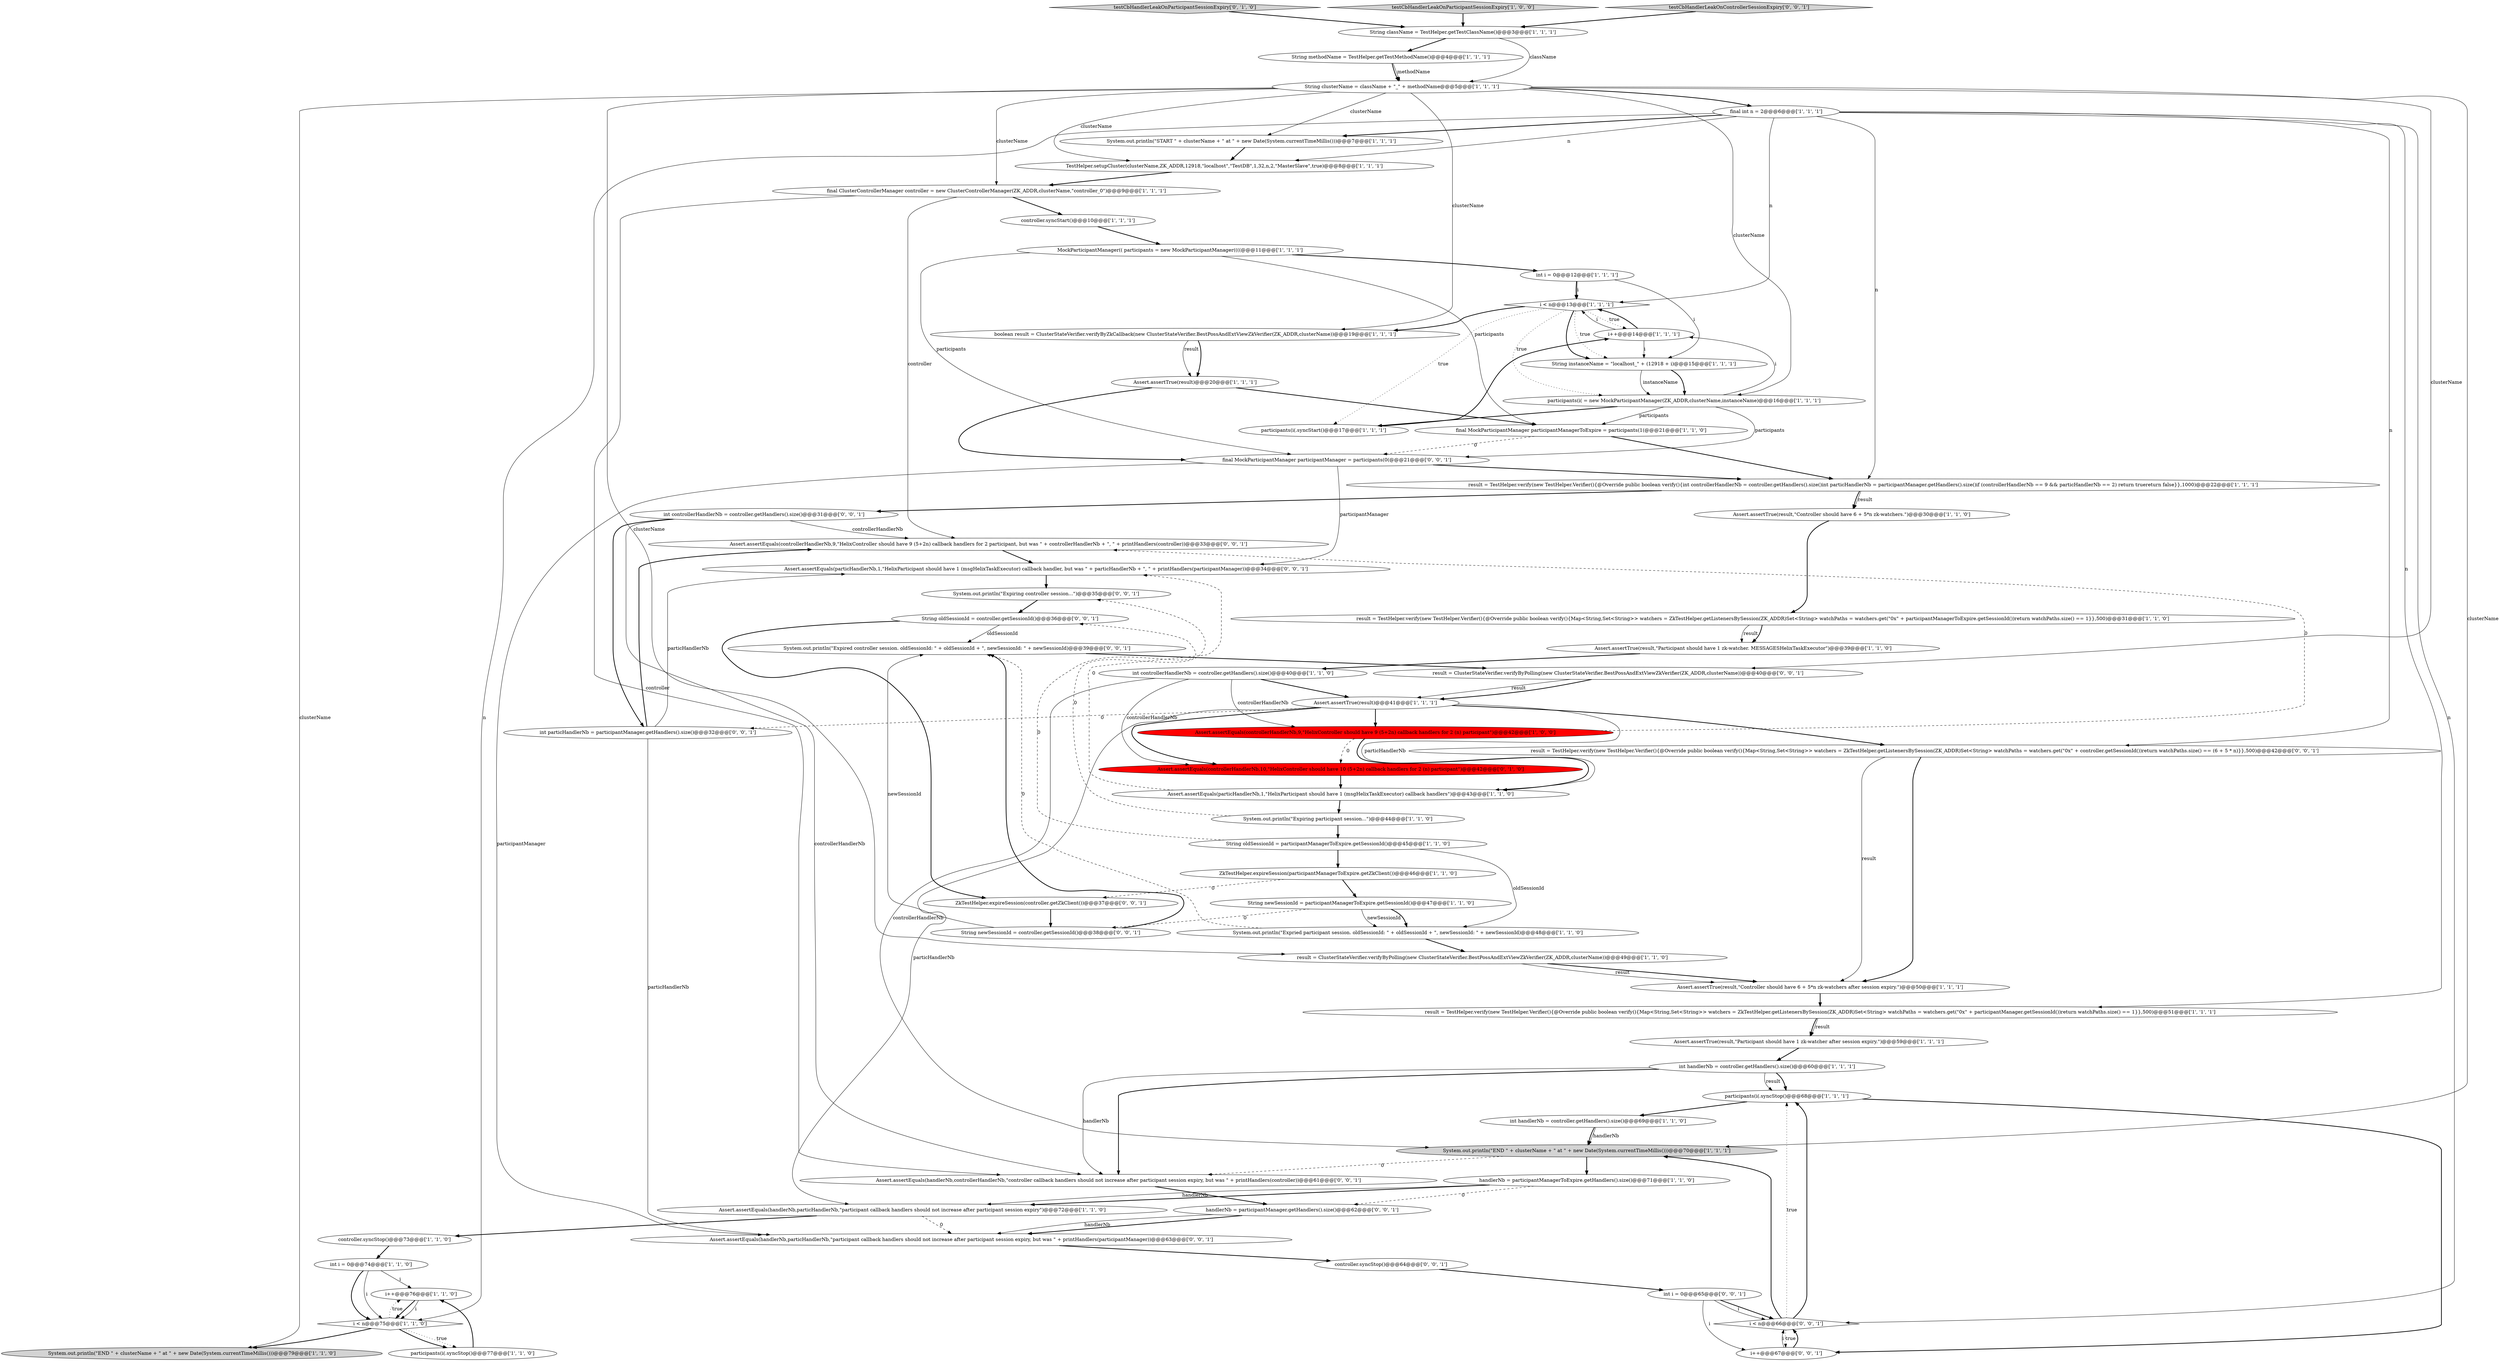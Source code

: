 digraph {
17 [style = filled, label = "Assert.assertTrue(result,\"Controller should have 6 + 5*n zk-watchers after session expiry.\")@@@50@@@['1', '1', '1']", fillcolor = white, shape = ellipse image = "AAA0AAABBB1BBB"];
21 [style = filled, label = "int handlerNb = controller.getHandlers().size()@@@60@@@['1', '1', '1']", fillcolor = white, shape = ellipse image = "AAA0AAABBB1BBB"];
54 [style = filled, label = "System.out.println(\"Expired controller session. oldSessionId: \" + oldSessionId + \", newSessionId: \" + newSessionId)@@@39@@@['0', '0', '1']", fillcolor = white, shape = ellipse image = "AAA0AAABBB3BBB"];
58 [style = filled, label = "Assert.assertEquals(particHandlerNb,1,\"HelixParticipant should have 1 (msgHelixTaskExecutor) callback handler, but was \" + particHandlerNb + \", \" + printHandlers(participantManager))@@@34@@@['0', '0', '1']", fillcolor = white, shape = ellipse image = "AAA0AAABBB3BBB"];
19 [style = filled, label = "i++@@@76@@@['1', '1', '0']", fillcolor = white, shape = ellipse image = "AAA0AAABBB1BBB"];
2 [style = filled, label = "System.out.println(\"START \" + clusterName + \" at \" + new Date(System.currentTimeMillis()))@@@7@@@['1', '1', '1']", fillcolor = white, shape = ellipse image = "AAA0AAABBB1BBB"];
29 [style = filled, label = "TestHelper.setupCluster(clusterName,ZK_ADDR,12918,\"localhost\",\"TestDB\",1,32,n,2,\"MasterSlave\",true)@@@8@@@['1', '1', '1']", fillcolor = white, shape = ellipse image = "AAA0AAABBB1BBB"];
51 [style = filled, label = "i < n@@@66@@@['0', '0', '1']", fillcolor = white, shape = diamond image = "AAA0AAABBB3BBB"];
34 [style = filled, label = "String oldSessionId = participantManagerToExpire.getSessionId()@@@45@@@['1', '1', '0']", fillcolor = white, shape = ellipse image = "AAA0AAABBB1BBB"];
36 [style = filled, label = "participants(i(.syncStop()@@@68@@@['1', '1', '1']", fillcolor = white, shape = ellipse image = "AAA0AAABBB1BBB"];
61 [style = filled, label = "String newSessionId = controller.getSessionId()@@@38@@@['0', '0', '1']", fillcolor = white, shape = ellipse image = "AAA0AAABBB3BBB"];
16 [style = filled, label = "String methodName = TestHelper.getTestMethodName()@@@4@@@['1', '1', '1']", fillcolor = white, shape = ellipse image = "AAA0AAABBB1BBB"];
15 [style = filled, label = "System.out.println(\"END \" + clusterName + \" at \" + new Date(System.currentTimeMillis()))@@@79@@@['1', '1', '0']", fillcolor = lightgray, shape = ellipse image = "AAA0AAABBB1BBB"];
33 [style = filled, label = "final MockParticipantManager participantManagerToExpire = participants(1(@@@21@@@['1', '1', '0']", fillcolor = white, shape = ellipse image = "AAA0AAABBB1BBB"];
67 [style = filled, label = "Assert.assertEquals(handlerNb,controllerHandlerNb,\"controller callback handlers should not increase after participant session expiry, but was \" + printHandlers(controller))@@@61@@@['0', '0', '1']", fillcolor = white, shape = ellipse image = "AAA0AAABBB3BBB"];
9 [style = filled, label = "int handlerNb = controller.getHandlers().size()@@@69@@@['1', '1', '0']", fillcolor = white, shape = ellipse image = "AAA0AAABBB1BBB"];
48 [style = filled, label = "testCbHandlerLeakOnParticipantSessionExpiry['0', '1', '0']", fillcolor = lightgray, shape = diamond image = "AAA0AAABBB2BBB"];
65 [style = filled, label = "i++@@@67@@@['0', '0', '1']", fillcolor = white, shape = ellipse image = "AAA0AAABBB3BBB"];
1 [style = filled, label = "controller.syncStop()@@@73@@@['1', '1', '0']", fillcolor = white, shape = ellipse image = "AAA0AAABBB1BBB"];
40 [style = filled, label = "testCbHandlerLeakOnParticipantSessionExpiry['1', '0', '0']", fillcolor = lightgray, shape = diamond image = "AAA0AAABBB1BBB"];
0 [style = filled, label = "i++@@@14@@@['1', '1', '1']", fillcolor = white, shape = ellipse image = "AAA0AAABBB1BBB"];
60 [style = filled, label = "final MockParticipantManager participantManager = participants(0(@@@21@@@['0', '0', '1']", fillcolor = white, shape = ellipse image = "AAA0AAABBB3BBB"];
38 [style = filled, label = "MockParticipantManager(( participants = new MockParticipantManager((((@@@11@@@['1', '1', '1']", fillcolor = white, shape = ellipse image = "AAA0AAABBB1BBB"];
69 [style = filled, label = "handlerNb = participantManager.getHandlers().size()@@@62@@@['0', '0', '1']", fillcolor = white, shape = ellipse image = "AAA0AAABBB3BBB"];
47 [style = filled, label = "Assert.assertEquals(particHandlerNb,1,\"HelixParticipant should have 1 (msgHelixTaskExecutor) callback handlers\")@@@43@@@['1', '1', '0']", fillcolor = white, shape = ellipse image = "AAA0AAABBB1BBB"];
10 [style = filled, label = "Assert.assertTrue(result)@@@20@@@['1', '1', '1']", fillcolor = white, shape = ellipse image = "AAA0AAABBB1BBB"];
46 [style = filled, label = "final int n = 2@@@6@@@['1', '1', '1']", fillcolor = white, shape = ellipse image = "AAA0AAABBB1BBB"];
57 [style = filled, label = "int i = 0@@@65@@@['0', '0', '1']", fillcolor = white, shape = ellipse image = "AAA0AAABBB3BBB"];
68 [style = filled, label = "String oldSessionId = controller.getSessionId()@@@36@@@['0', '0', '1']", fillcolor = white, shape = ellipse image = "AAA0AAABBB3BBB"];
28 [style = filled, label = "System.out.println(\"Expried participant session. oldSessionId: \" + oldSessionId + \", newSessionId: \" + newSessionId)@@@48@@@['1', '1', '0']", fillcolor = white, shape = ellipse image = "AAA0AAABBB1BBB"];
13 [style = filled, label = "System.out.println(\"END \" + clusterName + \" at \" + new Date(System.currentTimeMillis()))@@@70@@@['1', '1', '1']", fillcolor = lightgray, shape = ellipse image = "AAA0AAABBB1BBB"];
27 [style = filled, label = "int controllerHandlerNb = controller.getHandlers().size()@@@40@@@['1', '1', '0']", fillcolor = white, shape = ellipse image = "AAA0AAABBB1BBB"];
25 [style = filled, label = "result = TestHelper.verify(new TestHelper.Verifier(){@Override public boolean verify(){Map<String,Set<String>> watchers = ZkTestHelper.getListenersBySession(ZK_ADDR)Set<String> watchPaths = watchers.get(\"0x\" + participantManagerToExpire.getSessionId())return watchPaths.size() == 1}},500)@@@31@@@['1', '1', '0']", fillcolor = white, shape = ellipse image = "AAA0AAABBB1BBB"];
30 [style = filled, label = "participants(i( = new MockParticipantManager(ZK_ADDR,clusterName,instanceName)@@@16@@@['1', '1', '1']", fillcolor = white, shape = ellipse image = "AAA0AAABBB1BBB"];
32 [style = filled, label = "ZkTestHelper.expireSession(participantManagerToExpire.getZkClient())@@@46@@@['1', '1', '0']", fillcolor = white, shape = ellipse image = "AAA0AAABBB1BBB"];
39 [style = filled, label = "Assert.assertTrue(result,\"Participant should have 1 zk-watcher after session expiry.\")@@@59@@@['1', '1', '1']", fillcolor = white, shape = ellipse image = "AAA0AAABBB1BBB"];
3 [style = filled, label = "Assert.assertTrue(result,\"Participant should have 1 zk-watcher. MESSAGESHelixTaskExecutor\")@@@39@@@['1', '1', '0']", fillcolor = white, shape = ellipse image = "AAA0AAABBB1BBB"];
42 [style = filled, label = "String className = TestHelper.getTestClassName()@@@3@@@['1', '1', '1']", fillcolor = white, shape = ellipse image = "AAA0AAABBB1BBB"];
44 [style = filled, label = "i < n@@@75@@@['1', '1', '0']", fillcolor = white, shape = diamond image = "AAA0AAABBB1BBB"];
53 [style = filled, label = "Assert.assertEquals(controllerHandlerNb,9,\"HelixController should have 9 (5+2n) callback handlers for 2 participant, but was \" + controllerHandlerNb + \", \" + printHandlers(controller))@@@33@@@['0', '0', '1']", fillcolor = white, shape = ellipse image = "AAA0AAABBB3BBB"];
56 [style = filled, label = "ZkTestHelper.expireSession(controller.getZkClient())@@@37@@@['0', '0', '1']", fillcolor = white, shape = ellipse image = "AAA0AAABBB3BBB"];
59 [style = filled, label = "result = TestHelper.verify(new TestHelper.Verifier(){@Override public boolean verify(){Map<String,Set<String>> watchers = ZkTestHelper.getListenersBySession(ZK_ADDR)Set<String> watchPaths = watchers.get(\"0x\" + controller.getSessionId())return watchPaths.size() == (6 + 5 * n)}},500)@@@42@@@['0', '0', '1']", fillcolor = white, shape = ellipse image = "AAA0AAABBB3BBB"];
63 [style = filled, label = "int controllerHandlerNb = controller.getHandlers().size()@@@31@@@['0', '0', '1']", fillcolor = white, shape = ellipse image = "AAA0AAABBB3BBB"];
23 [style = filled, label = "String clusterName = className + \"_\" + methodName@@@5@@@['1', '1', '1']", fillcolor = white, shape = ellipse image = "AAA0AAABBB1BBB"];
8 [style = filled, label = "Assert.assertEquals(controllerHandlerNb,9,\"HelixController should have 9 (5+2n) callback handlers for 2 (n) participant\")@@@42@@@['1', '0', '0']", fillcolor = red, shape = ellipse image = "AAA1AAABBB1BBB"];
37 [style = filled, label = "Assert.assertTrue(result)@@@41@@@['1', '1', '1']", fillcolor = white, shape = ellipse image = "AAA0AAABBB1BBB"];
45 [style = filled, label = "participants(i(.syncStart()@@@17@@@['1', '1', '1']", fillcolor = white, shape = ellipse image = "AAA0AAABBB1BBB"];
26 [style = filled, label = "result = ClusterStateVerifier.verifyByPolling(new ClusterStateVerifier.BestPossAndExtViewZkVerifier(ZK_ADDR,clusterName))@@@49@@@['1', '1', '0']", fillcolor = white, shape = ellipse image = "AAA0AAABBB1BBB"];
52 [style = filled, label = "int particHandlerNb = participantManager.getHandlers().size()@@@32@@@['0', '0', '1']", fillcolor = white, shape = ellipse image = "AAA0AAABBB3BBB"];
4 [style = filled, label = "final ClusterControllerManager controller = new ClusterControllerManager(ZK_ADDR,clusterName,\"controller_0\")@@@9@@@['1', '1', '1']", fillcolor = white, shape = ellipse image = "AAA0AAABBB1BBB"];
49 [style = filled, label = "Assert.assertEquals(controllerHandlerNb,10,\"HelixController should have 10 (5+2n) callback handlers for 2 (n) participant\")@@@42@@@['0', '1', '0']", fillcolor = red, shape = ellipse image = "AAA1AAABBB2BBB"];
11 [style = filled, label = "int i = 0@@@12@@@['1', '1', '1']", fillcolor = white, shape = ellipse image = "AAA0AAABBB1BBB"];
22 [style = filled, label = "System.out.println(\"Expiring participant session...\")@@@44@@@['1', '1', '0']", fillcolor = white, shape = ellipse image = "AAA0AAABBB1BBB"];
62 [style = filled, label = "controller.syncStop()@@@64@@@['0', '0', '1']", fillcolor = white, shape = ellipse image = "AAA0AAABBB3BBB"];
14 [style = filled, label = "handlerNb = participantManagerToExpire.getHandlers().size()@@@71@@@['1', '1', '0']", fillcolor = white, shape = ellipse image = "AAA0AAABBB1BBB"];
18 [style = filled, label = "Assert.assertEquals(handlerNb,particHandlerNb,\"participant callback handlers should not increase after participant session expiry\")@@@72@@@['1', '1', '0']", fillcolor = white, shape = ellipse image = "AAA0AAABBB1BBB"];
43 [style = filled, label = "String newSessionId = participantManagerToExpire.getSessionId()@@@47@@@['1', '1', '0']", fillcolor = white, shape = ellipse image = "AAA0AAABBB1BBB"];
5 [style = filled, label = "int i = 0@@@74@@@['1', '1', '0']", fillcolor = white, shape = ellipse image = "AAA0AAABBB1BBB"];
31 [style = filled, label = "i < n@@@13@@@['1', '1', '1']", fillcolor = white, shape = diamond image = "AAA0AAABBB1BBB"];
66 [style = filled, label = "System.out.println(\"Expiring controller session...\")@@@35@@@['0', '0', '1']", fillcolor = white, shape = ellipse image = "AAA0AAABBB3BBB"];
64 [style = filled, label = "result = ClusterStateVerifier.verifyByPolling(new ClusterStateVerifier.BestPossAndExtViewZkVerifier(ZK_ADDR,clusterName))@@@40@@@['0', '0', '1']", fillcolor = white, shape = ellipse image = "AAA0AAABBB3BBB"];
6 [style = filled, label = "boolean result = ClusterStateVerifier.verifyByZkCallback(new ClusterStateVerifier.BestPossAndExtViewZkVerifier(ZK_ADDR,clusterName))@@@19@@@['1', '1', '1']", fillcolor = white, shape = ellipse image = "AAA0AAABBB1BBB"];
41 [style = filled, label = "String instanceName = \"localhost_\" + (12918 + i)@@@15@@@['1', '1', '1']", fillcolor = white, shape = ellipse image = "AAA0AAABBB1BBB"];
24 [style = filled, label = "controller.syncStart()@@@10@@@['1', '1', '1']", fillcolor = white, shape = ellipse image = "AAA0AAABBB1BBB"];
12 [style = filled, label = "participants(i(.syncStop()@@@77@@@['1', '1', '0']", fillcolor = white, shape = ellipse image = "AAA0AAABBB1BBB"];
55 [style = filled, label = "testCbHandlerLeakOnControllerSessionExpiry['0', '0', '1']", fillcolor = lightgray, shape = diamond image = "AAA0AAABBB3BBB"];
20 [style = filled, label = "result = TestHelper.verify(new TestHelper.Verifier(){@Override public boolean verify(){int controllerHandlerNb = controller.getHandlers().size()int particHandlerNb = participantManager.getHandlers().size()if (controllerHandlerNb == 9 && particHandlerNb == 2) return truereturn false}},1000)@@@22@@@['1', '1', '1']", fillcolor = white, shape = ellipse image = "AAA0AAABBB1BBB"];
35 [style = filled, label = "result = TestHelper.verify(new TestHelper.Verifier(){@Override public boolean verify(){Map<String,Set<String>> watchers = ZkTestHelper.getListenersBySession(ZK_ADDR)Set<String> watchPaths = watchers.get(\"0x\" + participantManager.getSessionId())return watchPaths.size() == 1}},500)@@@51@@@['1', '1', '1']", fillcolor = white, shape = ellipse image = "AAA0AAABBB1BBB"];
7 [style = filled, label = "Assert.assertTrue(result,\"Controller should have 6 + 5*n zk-watchers.\")@@@30@@@['1', '1', '0']", fillcolor = white, shape = ellipse image = "AAA0AAABBB1BBB"];
50 [style = filled, label = "Assert.assertEquals(handlerNb,particHandlerNb,\"participant callback handlers should not increase after participant session expiry, but was \" + printHandlers(participantManager))@@@63@@@['0', '0', '1']", fillcolor = white, shape = ellipse image = "AAA0AAABBB3BBB"];
1->5 [style = bold, label=""];
60->58 [style = solid, label="participantManager"];
37->49 [style = bold, label=""];
60->50 [style = solid, label="participantManager"];
30->33 [style = solid, label="participants"];
51->36 [style = dotted, label="true"];
46->2 [style = bold, label=""];
16->23 [style = solid, label="methodName"];
64->37 [style = solid, label="result"];
44->15 [style = bold, label=""];
53->58 [style = bold, label=""];
44->12 [style = dotted, label="true"];
37->18 [style = solid, label="particHandlerNb"];
3->27 [style = bold, label=""];
19->44 [style = bold, label=""];
67->69 [style = bold, label=""];
47->22 [style = bold, label=""];
69->50 [style = bold, label=""];
65->51 [style = bold, label=""];
20->7 [style = solid, label="result"];
46->59 [style = solid, label="n"];
31->6 [style = bold, label=""];
21->36 [style = bold, label=""];
21->67 [style = solid, label="handlerNb"];
50->62 [style = bold, label=""];
45->0 [style = bold, label=""];
8->47 [style = bold, label=""];
5->19 [style = solid, label="i"];
34->32 [style = bold, label=""];
21->67 [style = bold, label=""];
47->58 [style = dashed, label="0"];
13->14 [style = bold, label=""];
9->13 [style = solid, label="handlerNb"];
20->63 [style = bold, label=""];
27->13 [style = solid, label="controllerHandlerNb"];
17->35 [style = bold, label=""];
34->28 [style = solid, label="oldSessionId"];
34->68 [style = dashed, label="0"];
46->29 [style = solid, label="n"];
30->60 [style = solid, label="participants"];
63->53 [style = solid, label="controllerHandlerNb"];
36->9 [style = bold, label=""];
23->15 [style = solid, label="clusterName"];
26->17 [style = bold, label=""];
57->51 [style = bold, label=""];
38->11 [style = bold, label=""];
25->3 [style = solid, label="result"];
25->3 [style = bold, label=""];
61->54 [style = solid, label="newSessionId"];
57->65 [style = solid, label="i"];
24->38 [style = bold, label=""];
52->58 [style = solid, label="particHandlerNb"];
13->67 [style = dashed, label="0"];
44->12 [style = bold, label=""];
57->51 [style = solid, label="i"];
31->30 [style = dotted, label="true"];
41->30 [style = bold, label=""];
18->1 [style = bold, label=""];
41->30 [style = solid, label="instanceName"];
52->50 [style = solid, label="particHandlerNb"];
30->0 [style = solid, label="i"];
31->41 [style = bold, label=""];
23->64 [style = solid, label="clusterName"];
46->51 [style = solid, label="n"];
14->18 [style = bold, label=""];
4->53 [style = solid, label="controller"];
23->13 [style = solid, label="clusterName"];
33->60 [style = dashed, label="0"];
20->7 [style = bold, label=""];
27->49 [style = solid, label="controllerHandlerNb"];
69->50 [style = solid, label="handlerNb"];
14->18 [style = solid, label="handlerNb"];
46->31 [style = solid, label="n"];
0->31 [style = bold, label=""];
10->60 [style = bold, label=""];
54->64 [style = bold, label=""];
60->20 [style = bold, label=""];
28->54 [style = dashed, label="0"];
4->24 [style = bold, label=""];
26->17 [style = solid, label="result"];
31->45 [style = dotted, label="true"];
63->67 [style = solid, label="controllerHandlerNb"];
35->39 [style = bold, label=""];
42->16 [style = bold, label=""];
28->26 [style = bold, label=""];
23->29 [style = solid, label="clusterName"];
68->54 [style = solid, label="oldSessionId"];
16->23 [style = bold, label=""];
38->60 [style = solid, label="participants"];
55->42 [style = bold, label=""];
31->0 [style = dotted, label="true"];
43->28 [style = solid, label="newSessionId"];
51->13 [style = bold, label=""];
11->41 [style = solid, label="i"];
23->2 [style = solid, label="clusterName"];
58->66 [style = bold, label=""];
0->41 [style = solid, label="i"];
64->37 [style = bold, label=""];
11->31 [style = bold, label=""];
39->21 [style = bold, label=""];
27->37 [style = bold, label=""];
42->23 [style = solid, label="className"];
51->36 [style = bold, label=""];
5->44 [style = bold, label=""];
21->36 [style = solid, label="result"];
6->10 [style = bold, label=""];
63->52 [style = bold, label=""];
51->65 [style = dotted, label="true"];
46->35 [style = solid, label="n"];
46->20 [style = solid, label="n"];
10->33 [style = bold, label=""];
61->54 [style = bold, label=""];
37->8 [style = bold, label=""];
46->44 [style = solid, label="n"];
38->33 [style = solid, label="participants"];
35->39 [style = solid, label="result"];
59->17 [style = bold, label=""];
0->31 [style = solid, label="i"];
29->4 [style = bold, label=""];
5->44 [style = solid, label="i"];
33->20 [style = bold, label=""];
52->53 [style = bold, label=""];
23->6 [style = solid, label="clusterName"];
27->8 [style = solid, label="controllerHandlerNb"];
23->4 [style = solid, label="clusterName"];
66->68 [style = bold, label=""];
23->46 [style = bold, label=""];
43->61 [style = dashed, label="0"];
23->26 [style = solid, label="clusterName"];
11->31 [style = solid, label="i"];
8->53 [style = dashed, label="0"];
56->61 [style = bold, label=""];
37->52 [style = dashed, label="0"];
37->47 [style = solid, label="particHandlerNb"];
32->43 [style = bold, label=""];
62->57 [style = bold, label=""];
48->42 [style = bold, label=""];
14->69 [style = dashed, label="0"];
68->56 [style = bold, label=""];
43->28 [style = bold, label=""];
49->47 [style = bold, label=""];
23->30 [style = solid, label="clusterName"];
18->50 [style = dashed, label="0"];
22->66 [style = dashed, label="0"];
4->67 [style = solid, label="controller"];
32->56 [style = dashed, label="0"];
37->59 [style = bold, label=""];
22->34 [style = bold, label=""];
65->51 [style = solid, label="i"];
19->44 [style = solid, label="i"];
59->17 [style = solid, label="result"];
7->25 [style = bold, label=""];
44->19 [style = dotted, label="true"];
12->19 [style = bold, label=""];
2->29 [style = bold, label=""];
36->65 [style = bold, label=""];
6->10 [style = solid, label="result"];
40->42 [style = bold, label=""];
31->41 [style = dotted, label="true"];
30->45 [style = bold, label=""];
8->49 [style = dashed, label="0"];
9->13 [style = bold, label=""];
}
